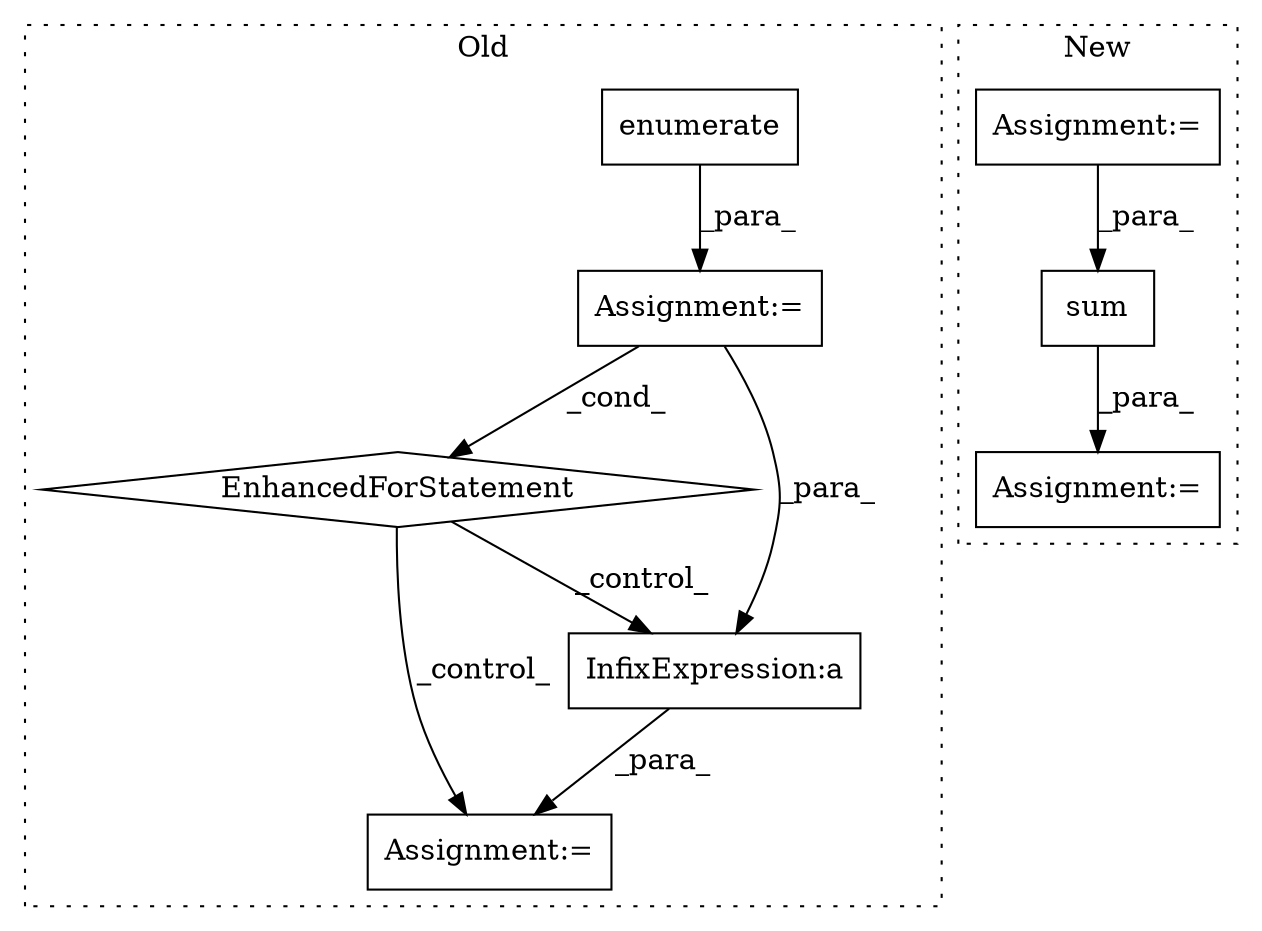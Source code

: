 digraph G {
subgraph cluster0 {
1 [label="enumerate" a="32" s="1157,1180" l="10,1" shape="box"];
3 [label="Assignment:=" a="7" s="1064,1181" l="81,2" shape="box"];
5 [label="EnhancedForStatement" a="70" s="1064,1181" l="81,2" shape="diamond"];
6 [label="Assignment:=" a="7" s="1350" l="1" shape="box"];
7 [label="InfixExpression:a" a="27" s="1361" l="3" shape="box"];
label = "Old";
style="dotted";
}
subgraph cluster1 {
2 [label="sum" a="32" s="1153,1175" l="4,1" shape="box"];
4 [label="Assignment:=" a="7" s="1110" l="1" shape="box"];
8 [label="Assignment:=" a="7" s="833" l="1" shape="box"];
label = "New";
style="dotted";
}
1 -> 3 [label="_para_"];
2 -> 4 [label="_para_"];
3 -> 7 [label="_para_"];
3 -> 5 [label="_cond_"];
5 -> 7 [label="_control_"];
5 -> 6 [label="_control_"];
7 -> 6 [label="_para_"];
8 -> 2 [label="_para_"];
}